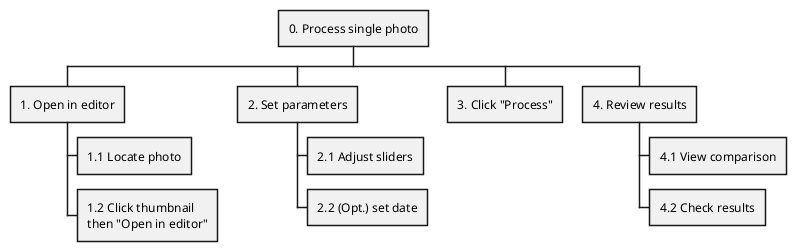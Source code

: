 @startwbs UC011
* 0. Process single photo
** 1. Open in editor
*** 1.1 Locate photo
*** 1.2 Click thumbnail\nthen "Open in editor"
** 2. Set parameters
*** 2.1 Adjust sliders
*** 2.2 (Opt.) set date
** 3. Click "Process"
** 4. Review results
*** 4.1 View comparison
*** 4.2 Check results
@endwbs
